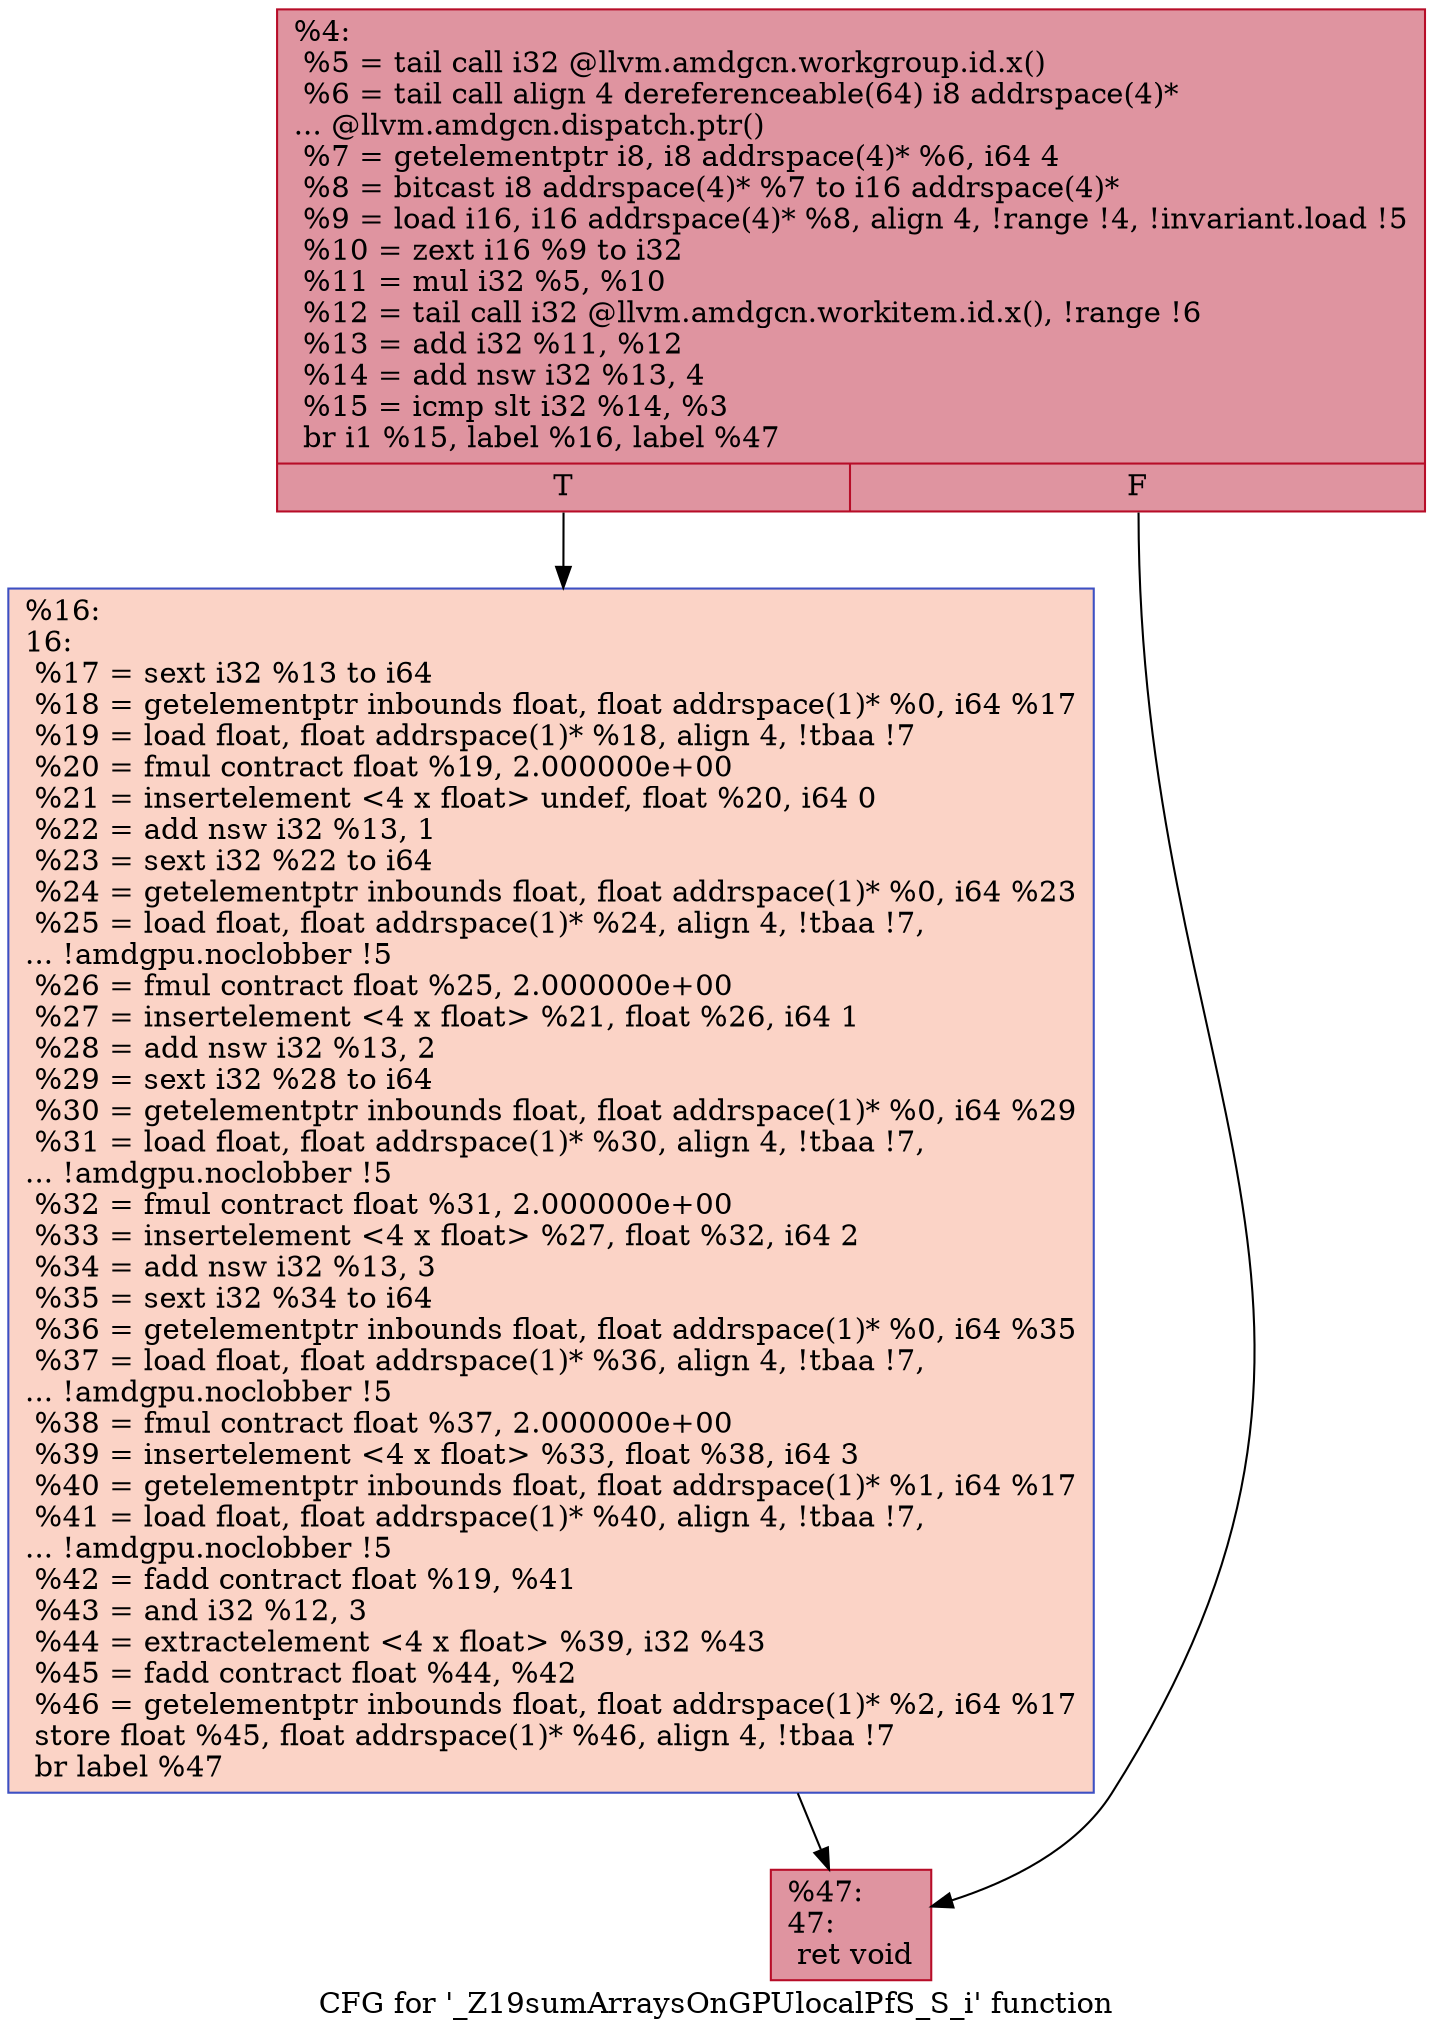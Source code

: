 digraph "CFG for '_Z19sumArraysOnGPUlocalPfS_S_i' function" {
	label="CFG for '_Z19sumArraysOnGPUlocalPfS_S_i' function";

	Node0x5477590 [shape=record,color="#b70d28ff", style=filled, fillcolor="#b70d2870",label="{%4:\l  %5 = tail call i32 @llvm.amdgcn.workgroup.id.x()\l  %6 = tail call align 4 dereferenceable(64) i8 addrspace(4)*\l... @llvm.amdgcn.dispatch.ptr()\l  %7 = getelementptr i8, i8 addrspace(4)* %6, i64 4\l  %8 = bitcast i8 addrspace(4)* %7 to i16 addrspace(4)*\l  %9 = load i16, i16 addrspace(4)* %8, align 4, !range !4, !invariant.load !5\l  %10 = zext i16 %9 to i32\l  %11 = mul i32 %5, %10\l  %12 = tail call i32 @llvm.amdgcn.workitem.id.x(), !range !6\l  %13 = add i32 %11, %12\l  %14 = add nsw i32 %13, 4\l  %15 = icmp slt i32 %14, %3\l  br i1 %15, label %16, label %47\l|{<s0>T|<s1>F}}"];
	Node0x5477590:s0 -> Node0x5479530;
	Node0x5477590:s1 -> Node0x54795c0;
	Node0x5479530 [shape=record,color="#3d50c3ff", style=filled, fillcolor="#f59c7d70",label="{%16:\l16:                                               \l  %17 = sext i32 %13 to i64\l  %18 = getelementptr inbounds float, float addrspace(1)* %0, i64 %17\l  %19 = load float, float addrspace(1)* %18, align 4, !tbaa !7\l  %20 = fmul contract float %19, 2.000000e+00\l  %21 = insertelement \<4 x float\> undef, float %20, i64 0\l  %22 = add nsw i32 %13, 1\l  %23 = sext i32 %22 to i64\l  %24 = getelementptr inbounds float, float addrspace(1)* %0, i64 %23\l  %25 = load float, float addrspace(1)* %24, align 4, !tbaa !7,\l... !amdgpu.noclobber !5\l  %26 = fmul contract float %25, 2.000000e+00\l  %27 = insertelement \<4 x float\> %21, float %26, i64 1\l  %28 = add nsw i32 %13, 2\l  %29 = sext i32 %28 to i64\l  %30 = getelementptr inbounds float, float addrspace(1)* %0, i64 %29\l  %31 = load float, float addrspace(1)* %30, align 4, !tbaa !7,\l... !amdgpu.noclobber !5\l  %32 = fmul contract float %31, 2.000000e+00\l  %33 = insertelement \<4 x float\> %27, float %32, i64 2\l  %34 = add nsw i32 %13, 3\l  %35 = sext i32 %34 to i64\l  %36 = getelementptr inbounds float, float addrspace(1)* %0, i64 %35\l  %37 = load float, float addrspace(1)* %36, align 4, !tbaa !7,\l... !amdgpu.noclobber !5\l  %38 = fmul contract float %37, 2.000000e+00\l  %39 = insertelement \<4 x float\> %33, float %38, i64 3\l  %40 = getelementptr inbounds float, float addrspace(1)* %1, i64 %17\l  %41 = load float, float addrspace(1)* %40, align 4, !tbaa !7,\l... !amdgpu.noclobber !5\l  %42 = fadd contract float %19, %41\l  %43 = and i32 %12, 3\l  %44 = extractelement \<4 x float\> %39, i32 %43\l  %45 = fadd contract float %44, %42\l  %46 = getelementptr inbounds float, float addrspace(1)* %2, i64 %17\l  store float %45, float addrspace(1)* %46, align 4, !tbaa !7\l  br label %47\l}"];
	Node0x5479530 -> Node0x54795c0;
	Node0x54795c0 [shape=record,color="#b70d28ff", style=filled, fillcolor="#b70d2870",label="{%47:\l47:                                               \l  ret void\l}"];
}
